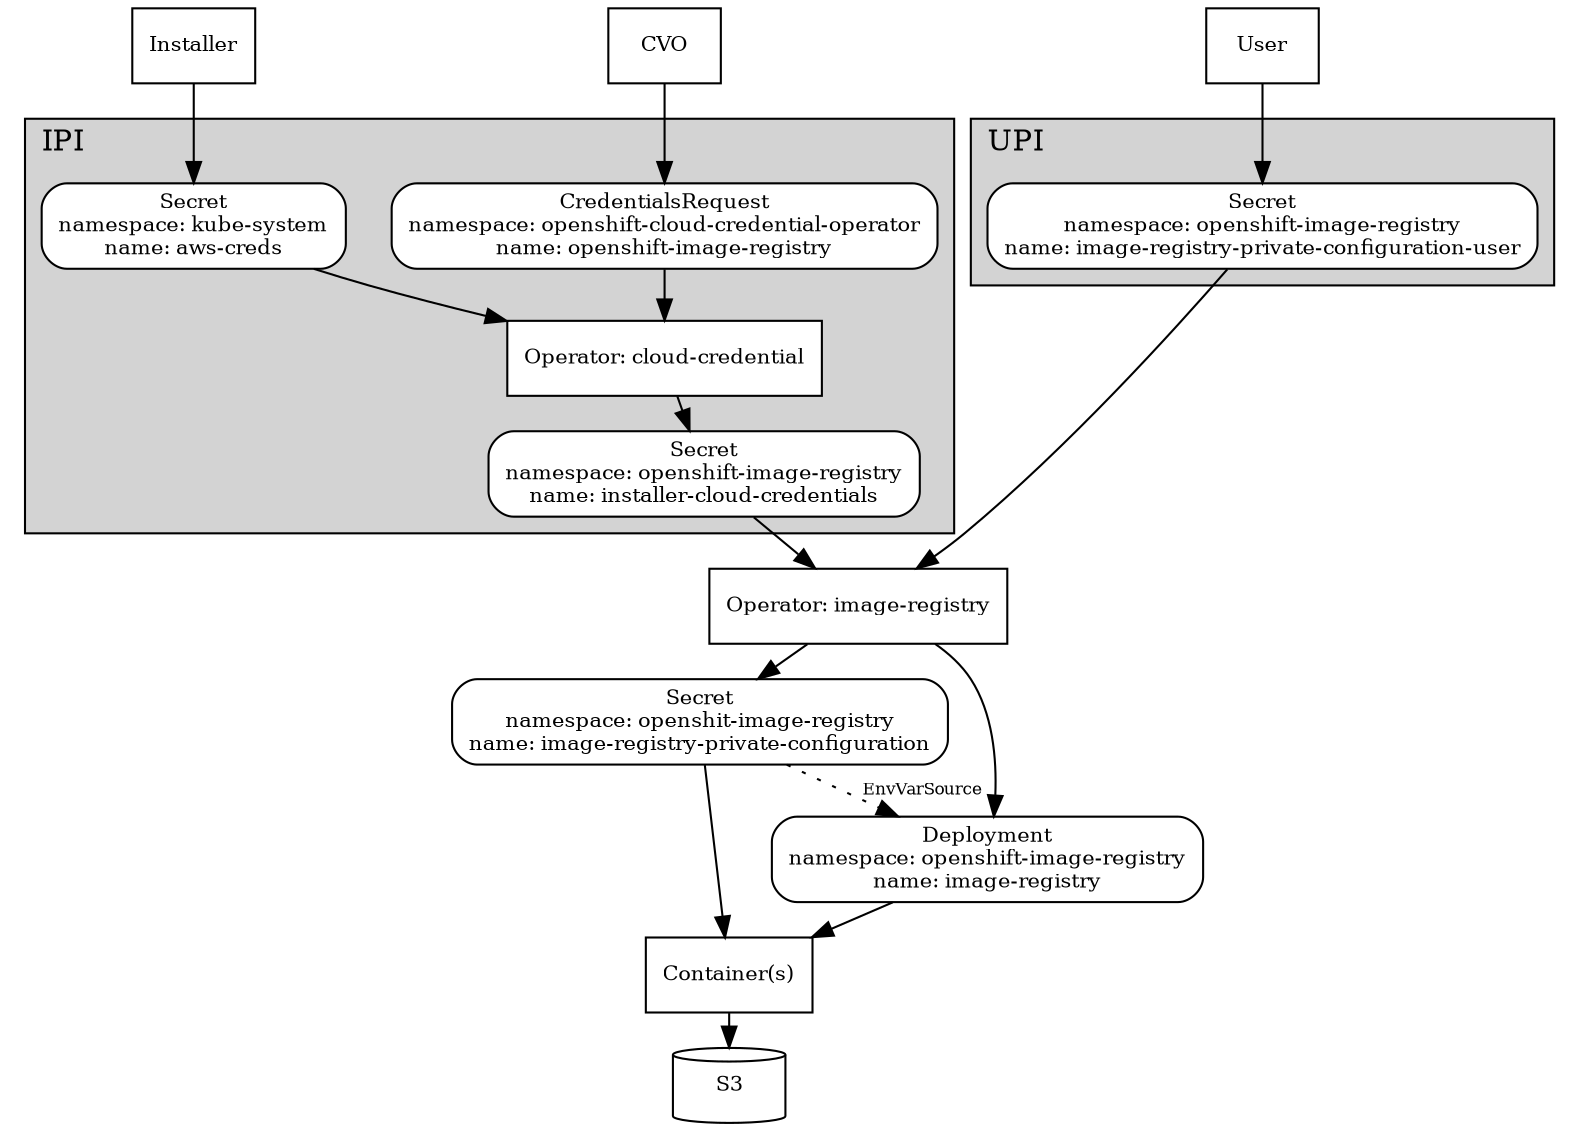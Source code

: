 digraph G {
    compound = true
    graph [ordering="out",style="filled",nodesep=0.3,ranksep=0.2,labeljust=l]
    node  [shape="rectangle",style="rounded,filled",fillcolor="#ffffff",fontsize=10]
    edge  [fontsize=8]

    {
        rank = same
        node [style="filled"]

        installer [shape=box,label="Installer"]
        cvo [shape=box,label="CVO"]
        user [shape=box,label="User"]
    }

    subgraph cluster_0 {
        label = "IPI"
        system_creds [label="Secret\nnamespace: kube-system\nname: aws-creds"]
        local_creds [label="Secret\nnamespace: openshift-image-registry\nname: installer-cloud-credentials"]
        creds_request [label="CredentialsRequest\nnamespace: openshift-cloud-credential-operator\nname: openshift-image-registry"]
        cred_minter [shape=box,style="filled",label="Operator: cloud-credential"]
        system_creds -> cred_minter
        creds_request -> cred_minter
        cred_minter -> local_creds
    }

    subgraph cluster_1 {
        label = "UPI"
        user_creds [label="Secret\nnamespace: openshift-image-registry\nname: image-registry-private-configuration-user"]
    }

    operator [shape=box,style="filled",label="Operator: image-registry"]
    private [label="Secret\nnamespace: openshit-image-registry\nname: image-registry-private-configuration"]
    deployment [label="Deployment\nnamespace: openshift-image-registry\nname: image-registry"]
    containers [shape=box,style="filled",label="Container(s)"]
    s3 [shape=cylinder,style="filled",label="S3"]

    installer -> system_creds
    cvo -> creds_request
    user -> user_creds
    local_creds -> operator
    user_creds -> operator
    operator -> private
    operator -> deployment
    private -> deployment [style=dotted,label="EnvVarSource"]
    deployment -> containers
    private -> containers
    containers -> s3
}
